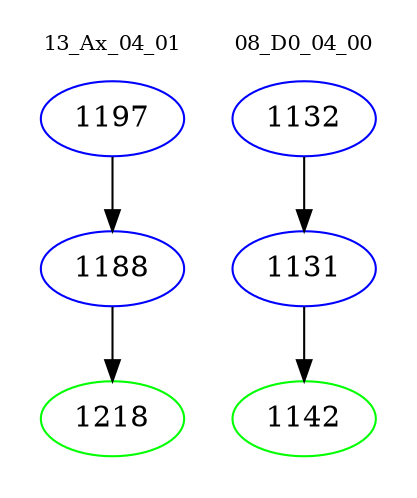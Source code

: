 digraph{
subgraph cluster_0 {
color = white
label = "13_Ax_04_01";
fontsize=10;
T0_1197 [label="1197", color="blue"]
T0_1197 -> T0_1188 [color="black"]
T0_1188 [label="1188", color="blue"]
T0_1188 -> T0_1218 [color="black"]
T0_1218 [label="1218", color="green"]
}
subgraph cluster_1 {
color = white
label = "08_D0_04_00";
fontsize=10;
T1_1132 [label="1132", color="blue"]
T1_1132 -> T1_1131 [color="black"]
T1_1131 [label="1131", color="blue"]
T1_1131 -> T1_1142 [color="black"]
T1_1142 [label="1142", color="green"]
}
}
